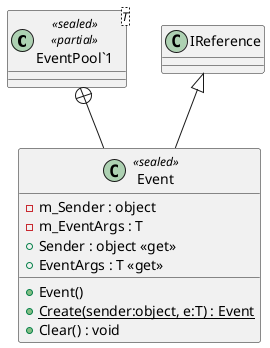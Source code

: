 @startuml
class "EventPool`1"<T> <<sealed>> <<partial>> {
}
class Event <<sealed>> {
    - m_Sender : object
    - m_EventArgs : T
    + Event()
    + Sender : object <<get>>
    + EventArgs : T <<get>>
    + {static} Create(sender:object, e:T) : Event
    + Clear() : void
}
"EventPool`1" +-- Event
IReference <|-- Event
@enduml
